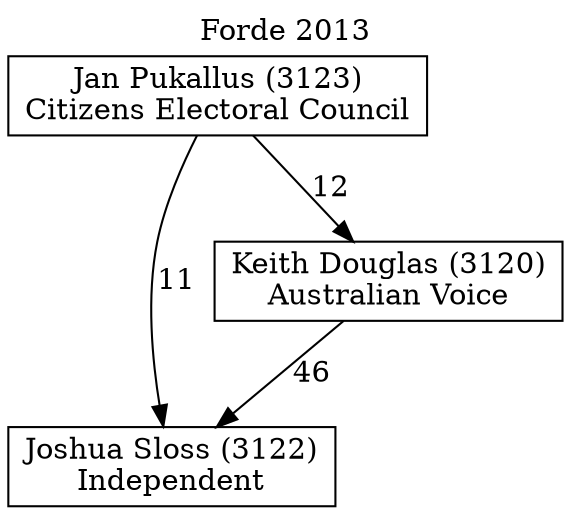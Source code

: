 // House preference flow
digraph "Joshua Sloss (3122)_Forde_2013" {
	graph [label="Forde 2013" labelloc=t mclimit=10]
	node [shape=box]
	"Jan Pukallus (3123)" [label="Jan Pukallus (3123)
Citizens Electoral Council"]
	"Joshua Sloss (3122)" [label="Joshua Sloss (3122)
Independent"]
	"Keith Douglas (3120)" [label="Keith Douglas (3120)
Australian Voice"]
	"Jan Pukallus (3123)" -> "Joshua Sloss (3122)" [label=11]
	"Jan Pukallus (3123)" -> "Keith Douglas (3120)" [label=12]
	"Keith Douglas (3120)" -> "Joshua Sloss (3122)" [label=46]
}
